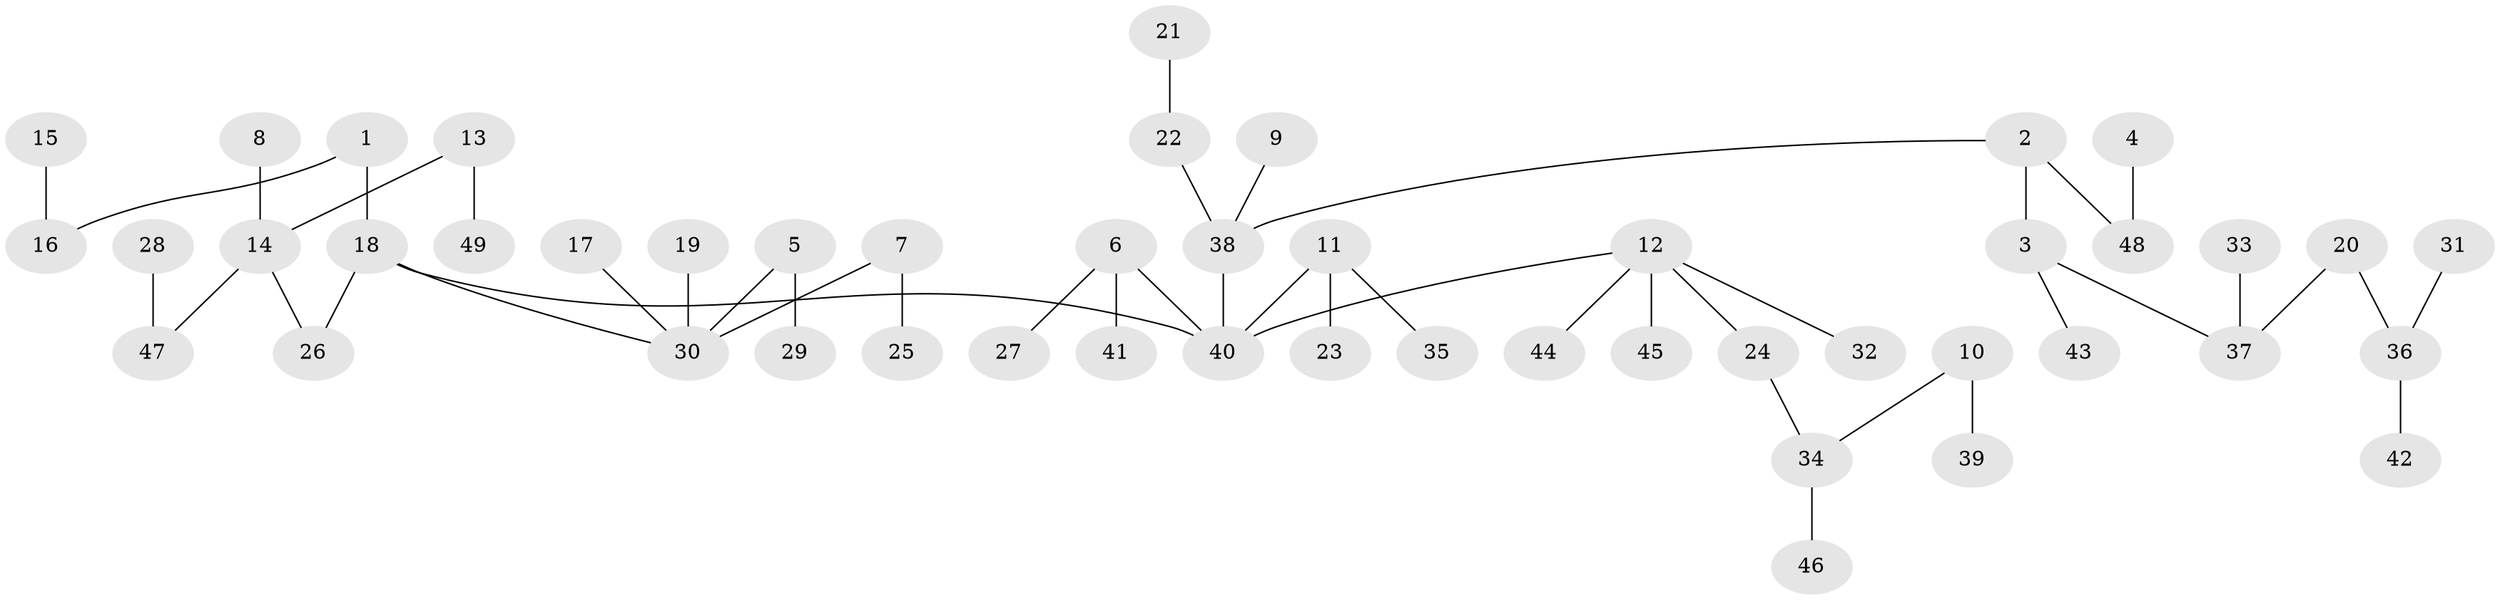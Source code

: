 // original degree distribution, {1: 0.5306122448979592, 6: 0.02040816326530612, 7: 0.02040816326530612, 2: 0.20408163265306123, 3: 0.14285714285714285, 4: 0.061224489795918366, 5: 0.02040816326530612}
// Generated by graph-tools (version 1.1) at 2025/02/03/09/25 03:02:20]
// undirected, 49 vertices, 48 edges
graph export_dot {
graph [start="1"]
  node [color=gray90,style=filled];
  1;
  2;
  3;
  4;
  5;
  6;
  7;
  8;
  9;
  10;
  11;
  12;
  13;
  14;
  15;
  16;
  17;
  18;
  19;
  20;
  21;
  22;
  23;
  24;
  25;
  26;
  27;
  28;
  29;
  30;
  31;
  32;
  33;
  34;
  35;
  36;
  37;
  38;
  39;
  40;
  41;
  42;
  43;
  44;
  45;
  46;
  47;
  48;
  49;
  1 -- 16 [weight=1.0];
  1 -- 18 [weight=1.0];
  2 -- 3 [weight=1.0];
  2 -- 38 [weight=1.0];
  2 -- 48 [weight=1.0];
  3 -- 37 [weight=1.0];
  3 -- 43 [weight=1.0];
  4 -- 48 [weight=1.0];
  5 -- 29 [weight=1.0];
  5 -- 30 [weight=1.0];
  6 -- 27 [weight=1.0];
  6 -- 40 [weight=1.0];
  6 -- 41 [weight=1.0];
  7 -- 25 [weight=1.0];
  7 -- 30 [weight=1.0];
  8 -- 14 [weight=1.0];
  9 -- 38 [weight=1.0];
  10 -- 34 [weight=1.0];
  10 -- 39 [weight=1.0];
  11 -- 23 [weight=1.0];
  11 -- 35 [weight=1.0];
  11 -- 40 [weight=1.0];
  12 -- 24 [weight=1.0];
  12 -- 32 [weight=1.0];
  12 -- 40 [weight=1.0];
  12 -- 44 [weight=1.0];
  12 -- 45 [weight=1.0];
  13 -- 14 [weight=1.0];
  13 -- 49 [weight=1.0];
  14 -- 26 [weight=1.0];
  14 -- 47 [weight=1.0];
  15 -- 16 [weight=1.0];
  17 -- 30 [weight=1.0];
  18 -- 26 [weight=1.0];
  18 -- 30 [weight=1.0];
  18 -- 40 [weight=1.0];
  19 -- 30 [weight=1.0];
  20 -- 36 [weight=1.0];
  20 -- 37 [weight=1.0];
  21 -- 22 [weight=1.0];
  22 -- 38 [weight=1.0];
  24 -- 34 [weight=1.0];
  28 -- 47 [weight=1.0];
  31 -- 36 [weight=1.0];
  33 -- 37 [weight=1.0];
  34 -- 46 [weight=1.0];
  36 -- 42 [weight=1.0];
  38 -- 40 [weight=1.0];
}
